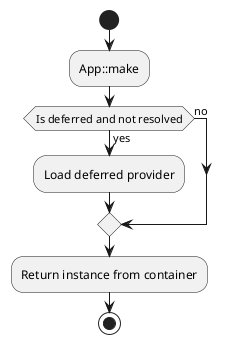 @startuml

start
:App::make;
if (Is deferred and not resolved) then (no)
else (yes)
    :Load deferred provider;
endif
:Return instance from container;
stop

@enduml

